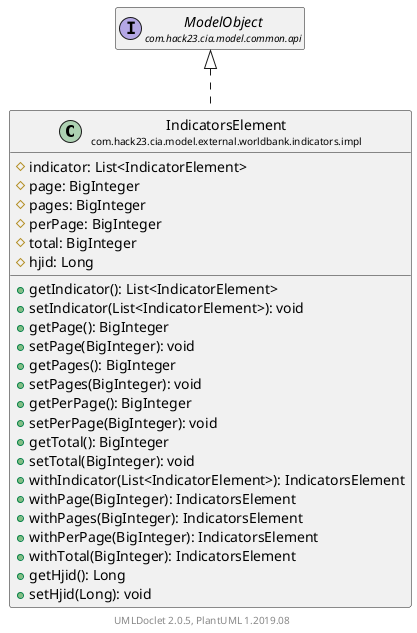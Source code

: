 @startuml
    set namespaceSeparator none
    hide empty fields
    hide empty methods

    class "<size:14>IndicatorsElement\n<size:10>com.hack23.cia.model.external.worldbank.indicators.impl" as com.hack23.cia.model.external.worldbank.indicators.impl.IndicatorsElement [[IndicatorsElement.html]] {
        #indicator: List<IndicatorElement>
        #page: BigInteger
        #pages: BigInteger
        #perPage: BigInteger
        #total: BigInteger
        #hjid: Long
        +getIndicator(): List<IndicatorElement>
        +setIndicator(List<IndicatorElement>): void
        +getPage(): BigInteger
        +setPage(BigInteger): void
        +getPages(): BigInteger
        +setPages(BigInteger): void
        +getPerPage(): BigInteger
        +setPerPage(BigInteger): void
        +getTotal(): BigInteger
        +setTotal(BigInteger): void
        +withIndicator(List<IndicatorElement>): IndicatorsElement
        +withPage(BigInteger): IndicatorsElement
        +withPages(BigInteger): IndicatorsElement
        +withPerPage(BigInteger): IndicatorsElement
        +withTotal(BigInteger): IndicatorsElement
        +getHjid(): Long
        +setHjid(Long): void
    }

    interface "<size:14>ModelObject\n<size:10>com.hack23.cia.model.common.api" as com.hack23.cia.model.common.api.ModelObject

    com.hack23.cia.model.common.api.ModelObject <|.. com.hack23.cia.model.external.worldbank.indicators.impl.IndicatorsElement

    center footer UMLDoclet 2.0.5, PlantUML 1.2019.08
@enduml
